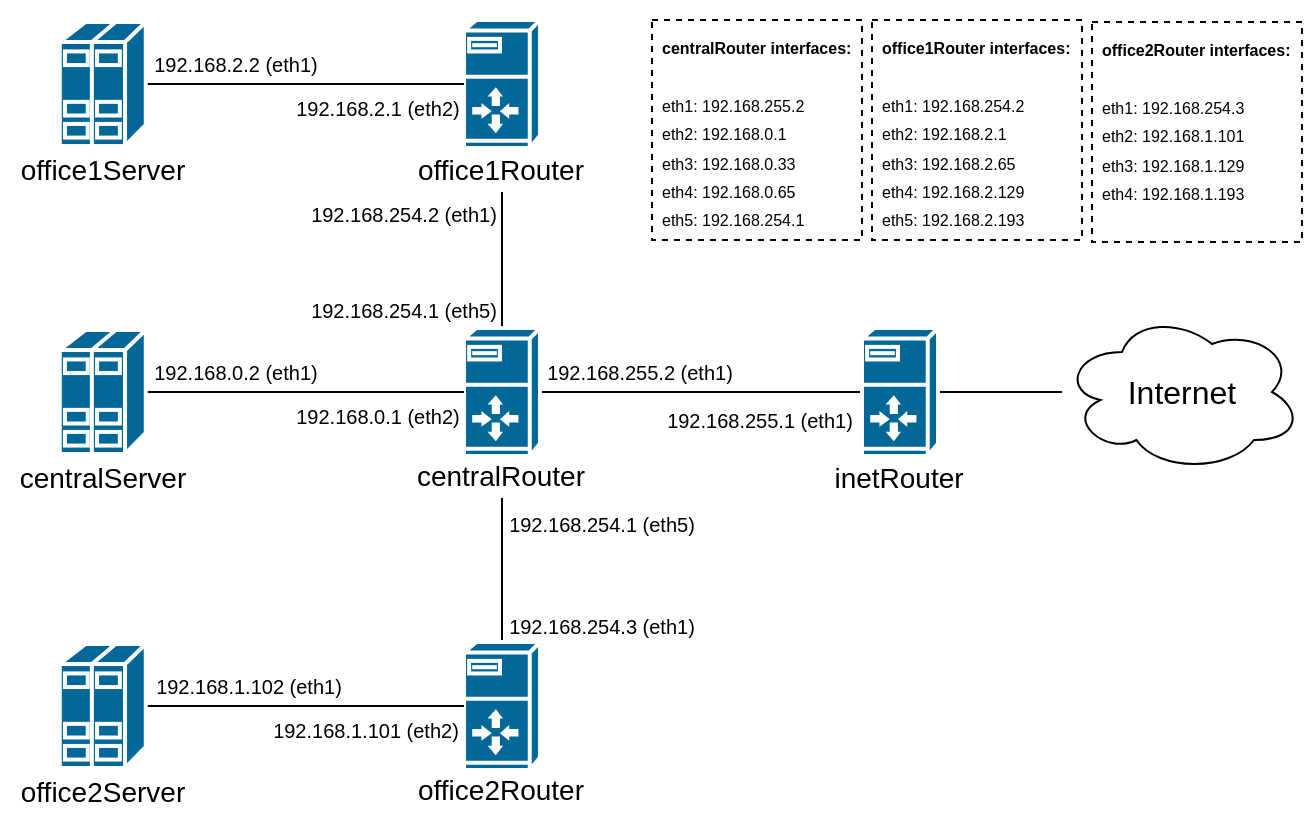 <mxfile version="12.9.10" type="device"><diagram name="Page-1" id="c37626ed-c26b-45fb-9056-f9ebc6bb27b6"><mxGraphModel dx="716" dy="397" grid="1" gridSize="10" guides="1" tooltips="1" connect="1" arrows="1" fold="1" page="1" pageScale="1" pageWidth="1100" pageHeight="850" background="#ffffff" math="0" shadow="0"><root><mxCell id="0"/><mxCell id="1" parent="0"/><mxCell id="sv78FUQCQ5Zg9cDPzwrS-9" value="" style="edgeStyle=orthogonalEdgeStyle;rounded=0;orthogonalLoop=1;jettySize=auto;html=1;endArrow=none;endFill=0;" parent="1" source="sv78FUQCQ5Zg9cDPzwrS-3" target="sv78FUQCQ5Zg9cDPzwrS-7" edge="1"><mxGeometry relative="1" as="geometry"/></mxCell><mxCell id="sv78FUQCQ5Zg9cDPzwrS-3" value="" style="shape=mxgraph.cisco.servers.server_with_router;html=1;pointerEvents=1;dashed=0;fillColor=#036897;strokeColor=#ffffff;strokeWidth=2;verticalLabelPosition=bottom;verticalAlign=top;align=center;outlineConnect=0;" parent="1" vertex="1"><mxGeometry x="272" y="351" width="38" height="64" as="geometry"/></mxCell><mxCell id="sv78FUQCQ5Zg9cDPzwrS-4" value="" style="shape=mxgraph.cisco.servers.server_with_router;html=1;pointerEvents=1;dashed=0;fillColor=#036897;strokeColor=#ffffff;strokeWidth=2;verticalLabelPosition=bottom;verticalAlign=top;align=center;outlineConnect=0;" parent="1" vertex="1"><mxGeometry x="272" y="40" width="38" height="64" as="geometry"/></mxCell><mxCell id="sv78FUQCQ5Zg9cDPzwrS-11" value="" style="edgeStyle=orthogonalEdgeStyle;rounded=0;orthogonalLoop=1;jettySize=auto;html=1;endArrow=none;endFill=0;" parent="1" source="sv78FUQCQ5Zg9cDPzwrS-7" target="sv78FUQCQ5Zg9cDPzwrS-10" edge="1"><mxGeometry relative="1" as="geometry"/></mxCell><mxCell id="sv78FUQCQ5Zg9cDPzwrS-54" style="edgeStyle=orthogonalEdgeStyle;rounded=0;orthogonalLoop=1;jettySize=auto;html=1;exitX=0.5;exitY=0;exitDx=0;exitDy=0;exitPerimeter=0;entryX=0.5;entryY=1;entryDx=0;entryDy=0;entryPerimeter=0;endArrow=none;endFill=0;fontSize=16;" parent="1" source="sv78FUQCQ5Zg9cDPzwrS-7" target="sv78FUQCQ5Zg9cDPzwrS-4" edge="1"><mxGeometry relative="1" as="geometry"/></mxCell><mxCell id="sv78FUQCQ5Zg9cDPzwrS-7" value="" style="shape=mxgraph.cisco.servers.server_with_router;html=1;pointerEvents=1;dashed=0;fillColor=#036897;strokeColor=#ffffff;strokeWidth=2;verticalLabelPosition=bottom;verticalAlign=top;align=center;outlineConnect=0;" parent="1" vertex="1"><mxGeometry x="272" y="194" width="38" height="64" as="geometry"/></mxCell><mxCell id="sv78FUQCQ5Zg9cDPzwrS-22" style="edgeStyle=orthogonalEdgeStyle;rounded=0;orthogonalLoop=1;jettySize=auto;html=1;exitX=1;exitY=0.5;exitDx=0;exitDy=0;exitPerimeter=0;endArrow=none;endFill=0;" parent="1" source="sv78FUQCQ5Zg9cDPzwrS-10" target="sv78FUQCQ5Zg9cDPzwrS-19" edge="1"><mxGeometry relative="1" as="geometry"/></mxCell><mxCell id="sv78FUQCQ5Zg9cDPzwrS-10" value="" style="shape=mxgraph.cisco.servers.server_with_router;html=1;pointerEvents=1;dashed=0;fillColor=#036897;strokeColor=#ffffff;strokeWidth=2;verticalLabelPosition=bottom;verticalAlign=top;align=center;outlineConnect=0;" parent="1" vertex="1"><mxGeometry x="471" y="194" width="38" height="64" as="geometry"/></mxCell><mxCell id="sv78FUQCQ5Zg9cDPzwrS-13" value="" style="edgeStyle=orthogonalEdgeStyle;rounded=0;orthogonalLoop=1;jettySize=auto;html=1;endArrow=none;endFill=0;" parent="1" source="sv78FUQCQ5Zg9cDPzwrS-12" target="sv78FUQCQ5Zg9cDPzwrS-7" edge="1"><mxGeometry relative="1" as="geometry"/></mxCell><mxCell id="sv78FUQCQ5Zg9cDPzwrS-12" value="" style="shape=mxgraph.cisco.servers.standard_host;html=1;pointerEvents=1;dashed=0;fillColor=#036897;strokeColor=#ffffff;strokeWidth=2;verticalLabelPosition=bottom;verticalAlign=top;align=center;outlineConnect=0;" parent="1" vertex="1"><mxGeometry x="69.88" y="195" width="43" height="62" as="geometry"/></mxCell><mxCell id="sv78FUQCQ5Zg9cDPzwrS-15" value="" style="edgeStyle=orthogonalEdgeStyle;rounded=0;orthogonalLoop=1;jettySize=auto;html=1;endArrow=none;endFill=0;" parent="1" source="sv78FUQCQ5Zg9cDPzwrS-14" target="sv78FUQCQ5Zg9cDPzwrS-4" edge="1"><mxGeometry relative="1" as="geometry"/></mxCell><mxCell id="sv78FUQCQ5Zg9cDPzwrS-14" value="" style="shape=mxgraph.cisco.servers.standard_host;html=1;pointerEvents=1;dashed=0;fillColor=#036897;strokeColor=#ffffff;strokeWidth=2;verticalLabelPosition=bottom;verticalAlign=top;align=center;outlineConnect=0;aspect=fixed;" parent="1" vertex="1"><mxGeometry x="69.88" y="41" width="43" height="62" as="geometry"/></mxCell><mxCell id="sv78FUQCQ5Zg9cDPzwrS-17" value="" style="edgeStyle=orthogonalEdgeStyle;rounded=0;orthogonalLoop=1;jettySize=auto;html=1;endArrow=none;endFill=0;" parent="1" source="sv78FUQCQ5Zg9cDPzwrS-16" target="sv78FUQCQ5Zg9cDPzwrS-3" edge="1"><mxGeometry relative="1" as="geometry"/></mxCell><mxCell id="sv78FUQCQ5Zg9cDPzwrS-16" value="" style="shape=mxgraph.cisco.servers.standard_host;html=1;pointerEvents=1;dashed=0;fillColor=#036897;strokeColor=#ffffff;strokeWidth=2;verticalLabelPosition=bottom;verticalAlign=top;align=center;outlineConnect=0;" parent="1" vertex="1"><mxGeometry x="69.88" y="352" width="43" height="62" as="geometry"/></mxCell><mxCell id="sv78FUQCQ5Zg9cDPzwrS-19" value="&lt;font style=&quot;font-size: 16px&quot;&gt;Internet&lt;/font&gt;" style="ellipse;shape=cloud;whiteSpace=wrap;html=1;" parent="1" vertex="1"><mxGeometry x="571" y="186" width="120" height="80" as="geometry"/></mxCell><mxCell id="sv78FUQCQ5Zg9cDPzwrS-25" value="&lt;div style=&quot;font-size: 14px;&quot;&gt;&lt;font style=&quot;font-size: 14px;&quot;&gt;office1Server&lt;br style=&quot;font-size: 14px;&quot;&gt;&lt;/font&gt;&lt;/div&gt;" style="text;html=1;strokeColor=none;fillColor=#ffffff;align=center;verticalAlign=middle;whiteSpace=wrap;rounded=0;fontSize=14;" parent="1" vertex="1"><mxGeometry x="40" y="104" width="102.75" height="22" as="geometry"/></mxCell><mxCell id="sv78FUQCQ5Zg9cDPzwrS-31" value="&lt;div style=&quot;font-size: 14px;&quot;&gt;&lt;font style=&quot;font-size: 14px;&quot;&gt;office2Server&lt;br style=&quot;font-size: 14px;&quot;&gt;&lt;/font&gt;&lt;/div&gt;" style="text;html=1;strokeColor=none;fillColor=#ffffff;align=center;verticalAlign=middle;whiteSpace=wrap;rounded=0;fontSize=14;" parent="1" vertex="1"><mxGeometry x="40" y="415" width="102.75" height="22" as="geometry"/></mxCell><mxCell id="sv78FUQCQ5Zg9cDPzwrS-32" value="&lt;div style=&quot;font-size: 14px;&quot;&gt;&lt;font style=&quot;font-size: 14px;&quot;&gt;centralServer&lt;br style=&quot;font-size: 14px;&quot;&gt;&lt;/font&gt;&lt;/div&gt;" style="text;html=1;strokeColor=none;fillColor=#ffffff;align=center;verticalAlign=middle;whiteSpace=wrap;rounded=0;fontSize=14;" parent="1" vertex="1"><mxGeometry x="40" y="258" width="102.75" height="22" as="geometry"/></mxCell><mxCell id="sv78FUQCQ5Zg9cDPzwrS-33" value="&lt;div style=&quot;font-size: 14px;&quot;&gt;&lt;font style=&quot;font-size: 14px;&quot;&gt;office1Router&lt;/font&gt;&lt;/div&gt;" style="text;html=1;strokeColor=none;fillColor=#ffffff;align=center;verticalAlign=middle;whiteSpace=wrap;rounded=0;fontSize=14;" parent="1" vertex="1"><mxGeometry x="239.37" y="104" width="103.25" height="22" as="geometry"/></mxCell><mxCell id="sv78FUQCQ5Zg9cDPzwrS-34" value="&lt;div style=&quot;font-size: 14px;&quot;&gt;&lt;font style=&quot;font-size: 14px;&quot;&gt;office2Router&lt;/font&gt;&lt;/div&gt;" style="text;html=1;strokeColor=none;fillColor=#ffffff;align=center;verticalAlign=middle;whiteSpace=wrap;rounded=0;fontSize=14;" parent="1" vertex="1"><mxGeometry x="239.37" y="414" width="103.25" height="22" as="geometry"/></mxCell><mxCell id="sv78FUQCQ5Zg9cDPzwrS-35" value="&lt;div style=&quot;font-size: 14px;&quot;&gt;&lt;font style=&quot;font-size: 14px;&quot;&gt;centralRouter&lt;/font&gt;&lt;/div&gt;" style="text;html=1;strokeColor=none;fillColor=#ffffff;align=center;verticalAlign=middle;whiteSpace=wrap;rounded=0;fontSize=14;" parent="1" vertex="1"><mxGeometry x="239.37" y="257" width="103.25" height="22" as="geometry"/></mxCell><mxCell id="sv78FUQCQ5Zg9cDPzwrS-36" value="&lt;div style=&quot;font-size: 14px;&quot;&gt;&lt;font style=&quot;font-size: 14px;&quot;&gt;inetRouter&lt;/font&gt;&lt;/div&gt;" style="text;html=1;strokeColor=none;fillColor=#ffffff;align=center;verticalAlign=middle;whiteSpace=wrap;rounded=0;fontSize=14;" parent="1" vertex="1"><mxGeometry x="447.38" y="258" width="85.25" height="22" as="geometry"/></mxCell><mxCell id="sv78FUQCQ5Zg9cDPzwrS-37" value="&lt;font style=&quot;font-size: 10px&quot;&gt;192.168.2.2 (eth1)&lt;/font&gt;" style="text;html=1;strokeColor=none;fillColor=none;align=center;verticalAlign=middle;whiteSpace=wrap;rounded=0;fontSize=16;" parent="1" vertex="1"><mxGeometry x="112.88" y="50" width="90" height="20" as="geometry"/></mxCell><mxCell id="sv78FUQCQ5Zg9cDPzwrS-38" value="&lt;font style=&quot;font-size: 10px&quot;&gt;192.168.2.1 (eth2)&lt;/font&gt;" style="text;html=1;strokeColor=none;fillColor=none;align=center;verticalAlign=middle;whiteSpace=wrap;rounded=0;fontSize=16;" parent="1" vertex="1"><mxGeometry x="184" y="72" width="90" height="20" as="geometry"/></mxCell><mxCell id="sv78FUQCQ5Zg9cDPzwrS-39" value="&lt;font style=&quot;font-size: 10px&quot;&gt;192.168.0.2 (eth1)&lt;/font&gt;" style="text;html=1;strokeColor=none;fillColor=none;align=center;verticalAlign=middle;whiteSpace=wrap;rounded=0;fontSize=16;" parent="1" vertex="1"><mxGeometry x="112.88" y="204" width="90" height="20" as="geometry"/></mxCell><mxCell id="sv78FUQCQ5Zg9cDPzwrS-40" value="&lt;font style=&quot;font-size: 10px&quot;&gt;192.168.0.1 (eth2)&lt;/font&gt;" style="text;html=1;strokeColor=none;fillColor=none;align=center;verticalAlign=middle;whiteSpace=wrap;rounded=0;fontSize=16;" parent="1" vertex="1"><mxGeometry x="184" y="226" width="90" height="20" as="geometry"/></mxCell><mxCell id="sv78FUQCQ5Zg9cDPzwrS-41" value="&lt;font style=&quot;font-size: 10px&quot;&gt;192.168.1.102 (eth1)&lt;/font&gt;" style="text;html=1;strokeColor=none;fillColor=none;align=center;verticalAlign=middle;whiteSpace=wrap;rounded=0;fontSize=16;" parent="1" vertex="1"><mxGeometry x="112.88" y="361" width="103" height="20" as="geometry"/></mxCell><mxCell id="sv78FUQCQ5Zg9cDPzwrS-42" value="&lt;font style=&quot;font-size: 10px&quot;&gt;192.168.1.101 (eth2)&lt;/font&gt;" style="text;html=1;strokeColor=none;fillColor=none;align=center;verticalAlign=middle;whiteSpace=wrap;rounded=0;fontSize=16;" parent="1" vertex="1"><mxGeometry x="172" y="383" width="102" height="20" as="geometry"/></mxCell><mxCell id="sv78FUQCQ5Zg9cDPzwrS-43" value="&lt;font style=&quot;font-size: 10px&quot;&gt;192.168.255.2 (eth1)&lt;/font&gt;" style="text;html=1;strokeColor=none;fillColor=none;align=center;verticalAlign=middle;whiteSpace=wrap;rounded=0;fontSize=16;" parent="1" vertex="1"><mxGeometry x="310" y="204" width="100" height="20" as="geometry"/></mxCell><mxCell id="sv78FUQCQ5Zg9cDPzwrS-44" value="&lt;font style=&quot;font-size: 10px&quot;&gt;192.168.255.1 (eth1)&lt;/font&gt;" style="text;html=1;strokeColor=none;fillColor=none;align=center;verticalAlign=middle;whiteSpace=wrap;rounded=0;fontSize=16;" parent="1" vertex="1"><mxGeometry x="370" y="228" width="100" height="20" as="geometry"/></mxCell><mxCell id="sv78FUQCQ5Zg9cDPzwrS-46" value="&lt;font style=&quot;font-size: 10px&quot;&gt;192.168.254.2 (eth1)&lt;/font&gt;" style="text;html=1;strokeColor=none;fillColor=none;align=center;verticalAlign=middle;whiteSpace=wrap;rounded=0;fontSize=16;" parent="1" vertex="1"><mxGeometry x="194" y="125" width="96" height="20" as="geometry"/></mxCell><mxCell id="sv78FUQCQ5Zg9cDPzwrS-45" value="&lt;font style=&quot;font-size: 10px&quot;&gt;192.168.254.1 (eth5)&lt;/font&gt;" style="text;html=1;strokeColor=none;fillColor=none;align=center;verticalAlign=middle;whiteSpace=wrap;rounded=0;fontSize=16;" parent="1" vertex="1"><mxGeometry x="194" y="173" width="96" height="20" as="geometry"/></mxCell><mxCell id="sv78FUQCQ5Zg9cDPzwrS-48" value="&lt;font style=&quot;font-size: 10px&quot;&gt;192.168.254.3 (eth1)&lt;/font&gt;" style="text;html=1;strokeColor=none;fillColor=none;align=center;verticalAlign=middle;whiteSpace=wrap;rounded=0;fontSize=16;" parent="1" vertex="1"><mxGeometry x="293" y="331" width="96" height="20" as="geometry"/></mxCell><mxCell id="sv78FUQCQ5Zg9cDPzwrS-49" value="&lt;font style=&quot;font-size: 10px&quot;&gt;192.168.254.1 (eth5)&lt;/font&gt;" style="text;html=1;strokeColor=none;fillColor=none;align=center;verticalAlign=middle;whiteSpace=wrap;rounded=0;fontSize=16;" parent="1" vertex="1"><mxGeometry x="293" y="280" width="96" height="20" as="geometry"/></mxCell><mxCell id="p-xAU3AzSBXOcTMr9yXV-6" value="&lt;h3 style=&quot;font-size: 14px&quot;&gt;&lt;font size=&quot;1&quot;&gt;&lt;span style=&quot;font-size: 8px&quot;&gt;centralRouter interfaces:&lt;/span&gt;&lt;/font&gt;&lt;br&gt;&lt;/h3&gt;&lt;font style=&quot;font-size: 8px&quot;&gt;eth1: 192.168.255.2&lt;br&gt;eth2: 192.168.0.1&lt;br&gt;eth3: 192.168.0.33&lt;br&gt;eth4: 192.168.0.65&lt;br&gt;eth5: 192.168.254.1&lt;/font&gt;" style="text;html=1;strokeColor=#000000;fillColor=none;spacing=5;spacingTop=-20;whiteSpace=wrap;overflow=hidden;rounded=0;shadow=0;glass=0;dashed=1;comic=0;labelBackgroundColor=none;fontColor=#000000;align=left;verticalAlign=top;" parent="1" vertex="1"><mxGeometry x="366" y="40" width="105" height="110" as="geometry"/></mxCell><mxCell id="p-xAU3AzSBXOcTMr9yXV-10" value="&lt;h3 style=&quot;font-size: 14px&quot;&gt;&lt;font size=&quot;1&quot;&gt;&lt;span style=&quot;font-size: 8px&quot;&gt;office2Router interfaces:&lt;/span&gt;&lt;/font&gt;&lt;br&gt;&lt;/h3&gt;&lt;font style=&quot;font-size: 8px&quot;&gt;eth1: 192.168.254.3&lt;br&gt;eth2: 192.168.1.101&lt;br&gt;eth3: 192.168.1.129&lt;br&gt;eth4: 192.168.1.193&lt;/font&gt;" style="text;html=1;strokeColor=#000000;fillColor=none;spacing=5;spacingTop=-20;whiteSpace=wrap;overflow=hidden;rounded=0;shadow=0;glass=0;dashed=1;comic=0;labelBackgroundColor=none;fontColor=#000000;align=left;verticalAlign=top;" parent="1" vertex="1"><mxGeometry x="586" y="41" width="105" height="110" as="geometry"/></mxCell><mxCell id="p-xAU3AzSBXOcTMr9yXV-14" value="&lt;h3 style=&quot;font-size: 14px&quot;&gt;&lt;font size=&quot;1&quot;&gt;&lt;span style=&quot;font-size: 8px&quot;&gt;office1Router interfaces:&lt;/span&gt;&lt;/font&gt;&lt;br&gt;&lt;/h3&gt;&lt;font style=&quot;font-size: 8px&quot;&gt;eth1: 192.168.254.2&lt;br&gt;eth2: 192.168.2.1&lt;br&gt;eth3: 192.168.2.65&lt;br&gt;eth4: 192.168.2.129&lt;br&gt;eth5: 192.168.2.193&lt;/font&gt;" style="text;html=1;strokeColor=#000000;fillColor=none;spacing=5;spacingTop=-20;whiteSpace=wrap;overflow=hidden;rounded=0;shadow=0;glass=0;dashed=1;comic=0;labelBackgroundColor=none;fontColor=#000000;align=left;verticalAlign=top;" parent="1" vertex="1"><mxGeometry x="476" y="40" width="105" height="110" as="geometry"/></mxCell></root></mxGraphModel></diagram></mxfile>